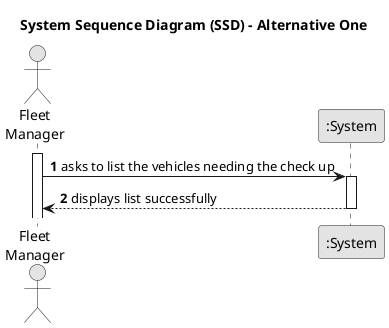 @startuml
skinparam monochrome true
skinparam packageStyle rectangle
skinparam shadowing false

title System Sequence Diagram (SSD) - Alternative One

autonumber

actor "Fleet\nManager" as Employee
participant ":System" as System

activate Employee

    Employee -> System : asks to list the vehicles needing the check up
    activate System

        System --> Employee : displays list successfully
    deactivate System

@enduml